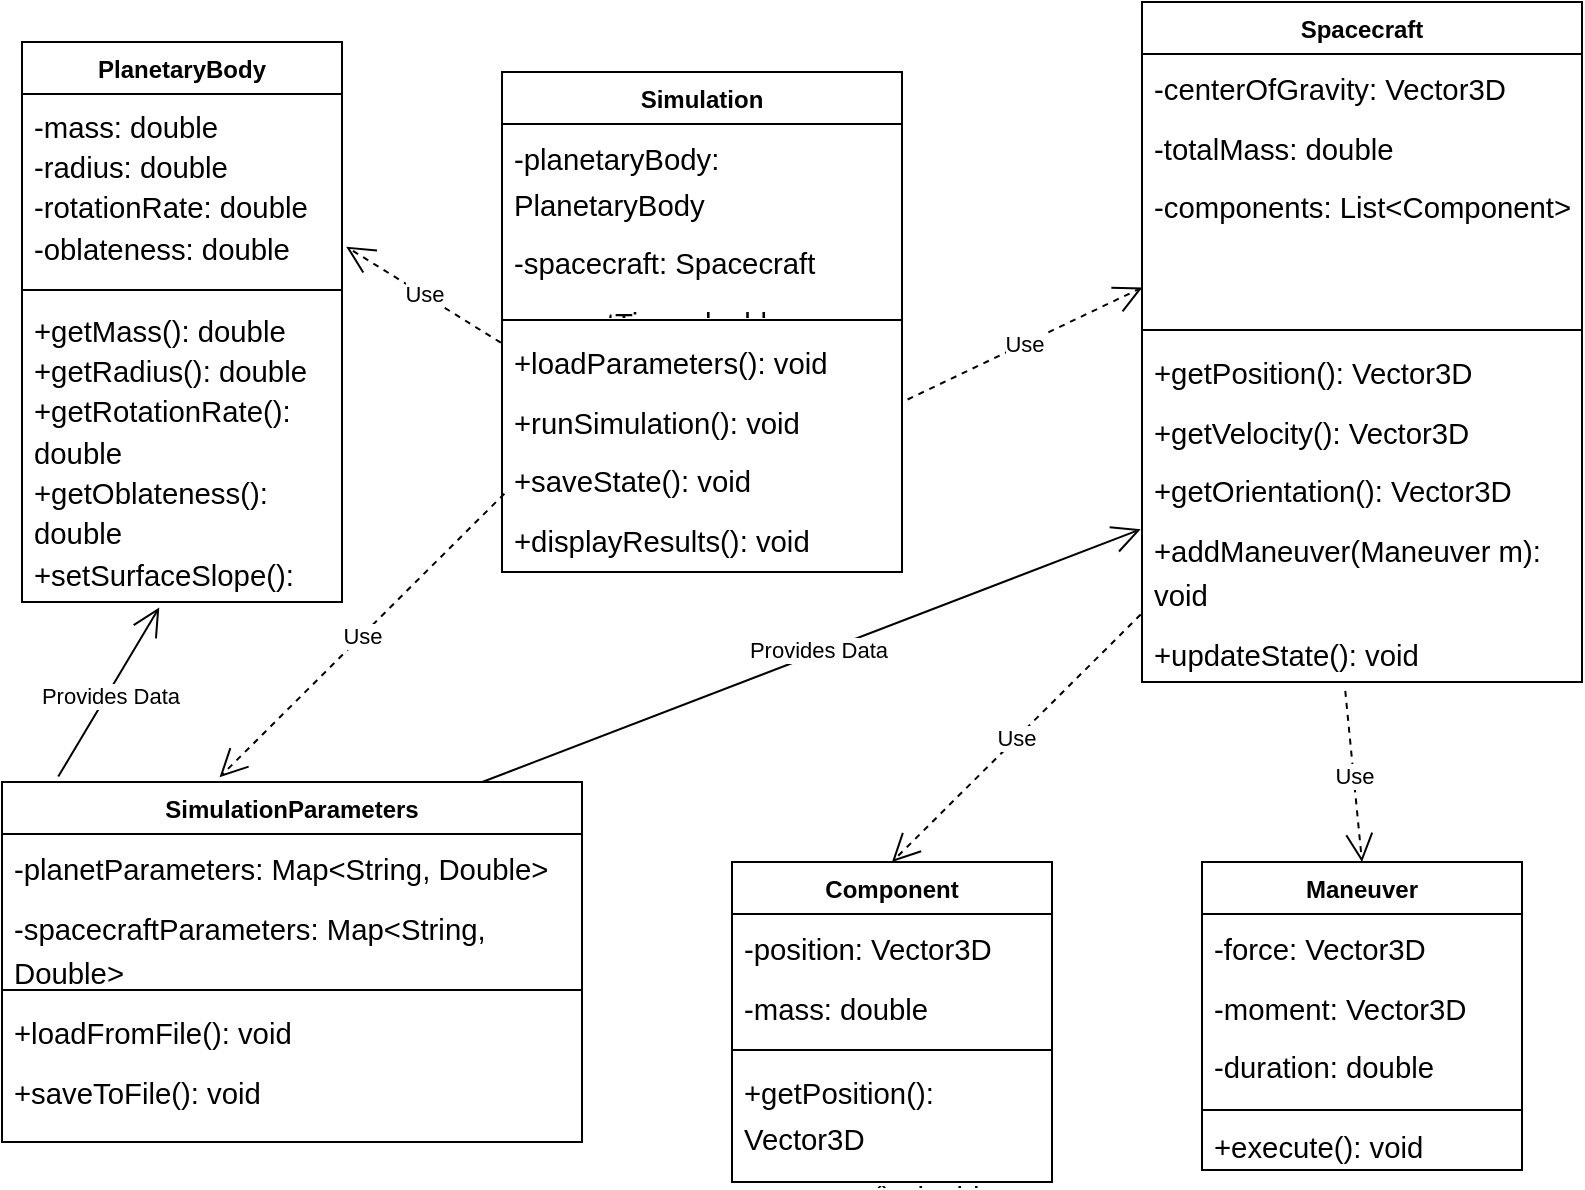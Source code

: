 <mxfile version="26.0.13">
  <diagram name="Page-1" id="-oTRpaj4G_OKHPAz2uZQ">
    <mxGraphModel dx="1212" dy="754" grid="1" gridSize="10" guides="1" tooltips="1" connect="1" arrows="1" fold="1" page="1" pageScale="1" pageWidth="850" pageHeight="1100" math="0" shadow="0">
      <root>
        <mxCell id="0" />
        <mxCell id="1" parent="0" />
        <mxCell id="q1nfvAU4AKX40Dcxo25H-5" value="PlanetaryBody" style="swimlane;fontStyle=1;align=center;verticalAlign=top;childLayout=stackLayout;horizontal=1;startSize=26;horizontalStack=0;resizeParent=1;resizeParentMax=0;resizeLast=0;collapsible=1;marginBottom=0;whiteSpace=wrap;html=1;" vertex="1" parent="1">
          <mxGeometry x="70" y="50" width="160" height="280" as="geometry" />
        </mxCell>
        <mxCell id="q1nfvAU4AKX40Dcxo25H-6" value="&lt;span id=&quot;docs-internal-guid-6fb475f8-7fff-8034-b930-643c73eb5b90&quot;&gt;&lt;p style=&quot;line-height:1.38;margin-top:0pt;margin-bottom:0pt;&quot; dir=&quot;ltr&quot;&gt;&lt;span style=&quot;font-size: 11pt; font-family: Calibri, sans-serif; background-color: transparent; font-variant-numeric: normal; font-variant-east-asian: normal; font-variant-alternates: normal; font-variant-position: normal; font-variant-emoji: normal; vertical-align: baseline; white-space-collapse: preserve;&quot;&gt;-mass: double&lt;/span&gt;&lt;/p&gt;&lt;p style=&quot;line-height:1.38;margin-top:0pt;margin-bottom:0pt;&quot; dir=&quot;ltr&quot;&gt;&lt;span style=&quot;font-size: 11pt; font-family: Calibri, sans-serif; background-color: transparent; font-variant-numeric: normal; font-variant-east-asian: normal; font-variant-alternates: normal; font-variant-position: normal; font-variant-emoji: normal; vertical-align: baseline; white-space-collapse: preserve;&quot;&gt;-radius: double&lt;/span&gt;&lt;/p&gt;&lt;p style=&quot;line-height:1.38;margin-top:0pt;margin-bottom:0pt;&quot; dir=&quot;ltr&quot;&gt;&lt;span style=&quot;font-size: 11pt; font-family: Calibri, sans-serif; background-color: transparent; font-variant-numeric: normal; font-variant-east-asian: normal; font-variant-alternates: normal; font-variant-position: normal; font-variant-emoji: normal; vertical-align: baseline; white-space-collapse: preserve;&quot;&gt;-rotationRate: double&lt;/span&gt;&lt;/p&gt;&lt;p style=&quot;line-height:1.38;margin-top:0pt;margin-bottom:0pt;&quot; dir=&quot;ltr&quot;&gt;&lt;span style=&quot;font-size: 11pt; font-family: Calibri, sans-serif; background-color: transparent; font-variant-numeric: normal; font-variant-east-asian: normal; font-variant-alternates: normal; font-variant-position: normal; font-variant-emoji: normal; vertical-align: baseline; white-space-collapse: preserve;&quot;&gt;-oblateness: double&lt;/span&gt;&lt;/p&gt;&lt;div&gt;&lt;span style=&quot;font-size: 11pt; font-family: Calibri, sans-serif; background-color: transparent; font-variant-numeric: normal; font-variant-east-asian: normal; font-variant-alternates: normal; font-variant-position: normal; font-variant-emoji: normal; vertical-align: baseline; white-space-collapse: preserve;&quot;&gt;&lt;br&gt;&lt;/span&gt;&lt;/div&gt;&lt;/span&gt;" style="text;strokeColor=none;fillColor=none;align=left;verticalAlign=top;spacingLeft=4;spacingRight=4;overflow=hidden;rotatable=0;points=[[0,0.5],[1,0.5]];portConstraint=eastwest;whiteSpace=wrap;html=1;" vertex="1" parent="q1nfvAU4AKX40Dcxo25H-5">
          <mxGeometry y="26" width="160" height="94" as="geometry" />
        </mxCell>
        <mxCell id="q1nfvAU4AKX40Dcxo25H-7" value="" style="line;strokeWidth=1;fillColor=none;align=left;verticalAlign=middle;spacingTop=-1;spacingLeft=3;spacingRight=3;rotatable=0;labelPosition=right;points=[];portConstraint=eastwest;strokeColor=inherit;" vertex="1" parent="q1nfvAU4AKX40Dcxo25H-5">
          <mxGeometry y="120" width="160" height="8" as="geometry" />
        </mxCell>
        <mxCell id="q1nfvAU4AKX40Dcxo25H-8" value="&lt;span id=&quot;docs-internal-guid-664bd906-7fff-ae3f-0796-5704f6fc6f07&quot;&gt;&lt;p style=&quot;line-height:1.38;margin-top:0pt;margin-bottom:0pt;&quot; dir=&quot;ltr&quot;&gt;&lt;span style=&quot;font-size: 11pt; font-family: Calibri, sans-serif; background-color: transparent; font-variant-numeric: normal; font-variant-east-asian: normal; font-variant-alternates: normal; font-variant-position: normal; font-variant-emoji: normal; vertical-align: baseline; white-space-collapse: preserve;&quot;&gt;+getMass(): double&lt;/span&gt;&lt;/p&gt;&lt;p style=&quot;line-height:1.38;margin-top:0pt;margin-bottom:0pt;&quot; dir=&quot;ltr&quot;&gt;&lt;span style=&quot;font-size: 11pt; font-family: Calibri, sans-serif; background-color: transparent; font-variant-numeric: normal; font-variant-east-asian: normal; font-variant-alternates: normal; font-variant-position: normal; font-variant-emoji: normal; vertical-align: baseline; white-space-collapse: preserve;&quot;&gt;+getRadius(): double&lt;/span&gt;&lt;/p&gt;&lt;p style=&quot;line-height:1.38;margin-top:0pt;margin-bottom:0pt;&quot; dir=&quot;ltr&quot;&gt;&lt;span style=&quot;font-size: 11pt; font-family: Calibri, sans-serif; background-color: transparent; font-variant-numeric: normal; font-variant-east-asian: normal; font-variant-alternates: normal; font-variant-position: normal; font-variant-emoji: normal; vertical-align: baseline; white-space-collapse: preserve;&quot;&gt;+getRotationRate(): double&lt;/span&gt;&lt;/p&gt;&lt;p style=&quot;line-height:1.38;margin-top:0pt;margin-bottom:0pt;&quot; dir=&quot;ltr&quot;&gt;&lt;span style=&quot;font-size: 11pt; font-family: Calibri, sans-serif; background-color: transparent; font-variant-numeric: normal; font-variant-east-asian: normal; font-variant-alternates: normal; font-variant-position: normal; font-variant-emoji: normal; vertical-align: baseline; white-space-collapse: preserve;&quot;&gt;+getOblateness(): double&lt;/span&gt;&lt;/p&gt;&lt;p style=&quot;line-height:1.56;margin-top:0pt;margin-bottom:5pt;&quot; dir=&quot;ltr&quot;&gt;&lt;span style=&quot;font-size: 11pt; font-family: Calibri, sans-serif; background-color: transparent; font-variant-numeric: normal; font-variant-east-asian: normal; font-variant-alternates: normal; font-variant-position: normal; font-variant-emoji: normal; vertical-align: baseline; white-space-collapse: preserve;&quot;&gt;+setSurfaceSlope(): void&lt;/span&gt;&lt;/p&gt;&lt;div&gt;&lt;span style=&quot;font-size: 11pt; font-family: Calibri, sans-serif; background-color: transparent; font-variant-numeric: normal; font-variant-east-asian: normal; font-variant-alternates: normal; font-variant-position: normal; font-variant-emoji: normal; vertical-align: baseline; white-space-collapse: preserve;&quot;&gt;&lt;br&gt;&lt;/span&gt;&lt;/div&gt;&lt;/span&gt;" style="text;strokeColor=none;fillColor=none;align=left;verticalAlign=top;spacingLeft=4;spacingRight=4;overflow=hidden;rotatable=0;points=[[0,0.5],[1,0.5]];portConstraint=eastwest;whiteSpace=wrap;html=1;" vertex="1" parent="q1nfvAU4AKX40Dcxo25H-5">
          <mxGeometry y="128" width="160" height="152" as="geometry" />
        </mxCell>
        <mxCell id="q1nfvAU4AKX40Dcxo25H-9" value="Spacecraft" style="swimlane;fontStyle=1;align=center;verticalAlign=top;childLayout=stackLayout;horizontal=1;startSize=26;horizontalStack=0;resizeParent=1;resizeParentMax=0;resizeLast=0;collapsible=1;marginBottom=0;whiteSpace=wrap;html=1;" vertex="1" parent="1">
          <mxGeometry x="630" y="30" width="220" height="340" as="geometry" />
        </mxCell>
        <mxCell id="q1nfvAU4AKX40Dcxo25H-10" value="&lt;span id=&quot;docs-internal-guid-e4824424-7fff-b353-93f9-3ec19fe97de3&quot;&gt;&lt;p style=&quot;line-height:1.56;margin-top:0pt;margin-bottom:5pt;&quot; dir=&quot;ltr&quot;&gt;&lt;span style=&quot;font-size: 11pt; font-family: Calibri, sans-serif; background-color: transparent; font-variant-numeric: normal; font-variant-east-asian: normal; font-variant-alternates: normal; font-variant-position: normal; font-variant-emoji: normal; vertical-align: baseline; white-space-collapse: preserve;&quot;&gt;-centerOfGravity: Vector3D&lt;/span&gt;&lt;/p&gt;&lt;p style=&quot;line-height:1.56;margin-top:0pt;margin-bottom:5pt;&quot; dir=&quot;ltr&quot;&gt;&lt;span style=&quot;font-size: 11pt; font-family: Calibri, sans-serif; background-color: transparent; font-variant-numeric: normal; font-variant-east-asian: normal; font-variant-alternates: normal; font-variant-position: normal; font-variant-emoji: normal; vertical-align: baseline; white-space-collapse: preserve;&quot;&gt;-totalMass: double&lt;/span&gt;&lt;/p&gt;&lt;p style=&quot;line-height:1.56;margin-top:0pt;margin-bottom:5pt;&quot; dir=&quot;ltr&quot;&gt;&lt;span style=&quot;font-size: 11pt; font-family: Calibri, sans-serif; background-color: transparent; font-variant-numeric: normal; font-variant-east-asian: normal; font-variant-alternates: normal; font-variant-position: normal; font-variant-emoji: normal; vertical-align: baseline; white-space-collapse: preserve;&quot;&gt;-components: List&amp;lt;Component&amp;gt;&lt;/span&gt;&lt;/p&gt;&lt;div&gt;&lt;span style=&quot;font-size: 11pt; font-family: Calibri, sans-serif; background-color: transparent; font-variant-numeric: normal; font-variant-east-asian: normal; font-variant-alternates: normal; font-variant-position: normal; font-variant-emoji: normal; vertical-align: baseline; white-space-collapse: preserve;&quot;&gt;&lt;br&gt;&lt;/span&gt;&lt;/div&gt;&lt;/span&gt;" style="text;strokeColor=none;fillColor=none;align=left;verticalAlign=top;spacingLeft=4;spacingRight=4;overflow=hidden;rotatable=0;points=[[0,0.5],[1,0.5]];portConstraint=eastwest;whiteSpace=wrap;html=1;" vertex="1" parent="q1nfvAU4AKX40Dcxo25H-9">
          <mxGeometry y="26" width="220" height="134" as="geometry" />
        </mxCell>
        <mxCell id="q1nfvAU4AKX40Dcxo25H-11" value="" style="line;strokeWidth=1;fillColor=none;align=left;verticalAlign=middle;spacingTop=-1;spacingLeft=3;spacingRight=3;rotatable=0;labelPosition=right;points=[];portConstraint=eastwest;strokeColor=inherit;" vertex="1" parent="q1nfvAU4AKX40Dcxo25H-9">
          <mxGeometry y="160" width="220" height="8" as="geometry" />
        </mxCell>
        <mxCell id="q1nfvAU4AKX40Dcxo25H-12" value="&lt;span id=&quot;docs-internal-guid-baf2216b-7fff-f21b-eae2-bc2234df47ed&quot;&gt;&lt;p style=&quot;line-height:1.56;margin-top:0pt;margin-bottom:5pt;&quot; dir=&quot;ltr&quot;&gt;&lt;span style=&quot;font-size: 11pt; font-family: Calibri, sans-serif; background-color: transparent; font-variant-numeric: normal; font-variant-east-asian: normal; font-variant-alternates: normal; font-variant-position: normal; font-variant-emoji: normal; vertical-align: baseline; white-space-collapse: preserve;&quot;&gt;+getPosition(): Vector3D&lt;/span&gt;&lt;/p&gt;&lt;p style=&quot;line-height:1.56;margin-top:0pt;margin-bottom:5pt;&quot; dir=&quot;ltr&quot;&gt;&lt;span style=&quot;font-size: 11pt; font-family: Calibri, sans-serif; background-color: transparent; font-variant-numeric: normal; font-variant-east-asian: normal; font-variant-alternates: normal; font-variant-position: normal; font-variant-emoji: normal; vertical-align: baseline; white-space-collapse: preserve;&quot;&gt;+getVelocity(): Vector3D&lt;/span&gt;&lt;/p&gt;&lt;p style=&quot;line-height:1.56;margin-top:0pt;margin-bottom:5pt;&quot; dir=&quot;ltr&quot;&gt;&lt;span style=&quot;font-size: 11pt; font-family: Calibri, sans-serif; background-color: transparent; font-variant-numeric: normal; font-variant-east-asian: normal; font-variant-alternates: normal; font-variant-position: normal; font-variant-emoji: normal; vertical-align: baseline; white-space-collapse: preserve;&quot;&gt;+getOrientation(): Vector3D&lt;/span&gt;&lt;/p&gt;&lt;p style=&quot;line-height:1.56;margin-top:0pt;margin-bottom:5pt;&quot; dir=&quot;ltr&quot;&gt;&lt;span style=&quot;font-size: 11pt; font-family: Calibri, sans-serif; background-color: transparent; font-variant-numeric: normal; font-variant-east-asian: normal; font-variant-alternates: normal; font-variant-position: normal; font-variant-emoji: normal; vertical-align: baseline; white-space-collapse: preserve;&quot;&gt;+addManeuver(Maneuver m): void&lt;/span&gt;&lt;/p&gt;&lt;p style=&quot;line-height:1.56;margin-top:0pt;margin-bottom:5pt;&quot; dir=&quot;ltr&quot;&gt;&lt;span style=&quot;font-size: 11pt; font-family: Calibri, sans-serif; background-color: transparent; font-variant-numeric: normal; font-variant-east-asian: normal; font-variant-alternates: normal; font-variant-position: normal; font-variant-emoji: normal; vertical-align: baseline; white-space-collapse: preserve;&quot;&gt;+updateState(): void&lt;/span&gt;&lt;/p&gt;&lt;div&gt;&lt;span style=&quot;font-size: 11pt; font-family: Calibri, sans-serif; background-color: transparent; font-variant-numeric: normal; font-variant-east-asian: normal; font-variant-alternates: normal; font-variant-position: normal; font-variant-emoji: normal; vertical-align: baseline; white-space-collapse: preserve;&quot;&gt;&lt;br&gt;&lt;/span&gt;&lt;/div&gt;&lt;/span&gt;" style="text;strokeColor=none;fillColor=none;align=left;verticalAlign=top;spacingLeft=4;spacingRight=4;overflow=hidden;rotatable=0;points=[[0,0.5],[1,0.5]];portConstraint=eastwest;whiteSpace=wrap;html=1;" vertex="1" parent="q1nfvAU4AKX40Dcxo25H-9">
          <mxGeometry y="168" width="220" height="172" as="geometry" />
        </mxCell>
        <mxCell id="q1nfvAU4AKX40Dcxo25H-13" value="Component" style="swimlane;fontStyle=1;align=center;verticalAlign=top;childLayout=stackLayout;horizontal=1;startSize=26;horizontalStack=0;resizeParent=1;resizeParentMax=0;resizeLast=0;collapsible=1;marginBottom=0;whiteSpace=wrap;html=1;" vertex="1" parent="1">
          <mxGeometry x="425" y="460" width="160" height="160" as="geometry" />
        </mxCell>
        <mxCell id="q1nfvAU4AKX40Dcxo25H-14" value="&lt;span id=&quot;docs-internal-guid-c74f6d07-7fff-d037-3627-70ebdd8ecd4e&quot;&gt;&lt;p style=&quot;line-height:1.56;margin-top:0pt;margin-bottom:5pt;&quot; dir=&quot;ltr&quot;&gt;&lt;span style=&quot;font-size: 11pt; font-family: Calibri, sans-serif; background-color: transparent; font-variant-numeric: normal; font-variant-east-asian: normal; font-variant-alternates: normal; font-variant-position: normal; font-variant-emoji: normal; vertical-align: baseline; white-space-collapse: preserve;&quot;&gt;-position: Vector3D&lt;/span&gt;&lt;/p&gt;&lt;p style=&quot;line-height:1.56;margin-top:0pt;margin-bottom:5pt;&quot; dir=&quot;ltr&quot;&gt;&lt;span style=&quot;font-size: 11pt; font-family: Calibri, sans-serif; background-color: transparent; font-variant-numeric: normal; font-variant-east-asian: normal; font-variant-alternates: normal; font-variant-position: normal; font-variant-emoji: normal; vertical-align: baseline; white-space-collapse: preserve;&quot;&gt;-mass: double&lt;/span&gt;&lt;/p&gt;&lt;div&gt;&lt;span style=&quot;font-size: 11pt; font-family: Calibri, sans-serif; background-color: transparent; font-variant-numeric: normal; font-variant-east-asian: normal; font-variant-alternates: normal; font-variant-position: normal; font-variant-emoji: normal; vertical-align: baseline; white-space-collapse: preserve;&quot;&gt;&lt;br&gt;&lt;/span&gt;&lt;/div&gt;&lt;/span&gt;" style="text;strokeColor=none;fillColor=none;align=left;verticalAlign=top;spacingLeft=4;spacingRight=4;overflow=hidden;rotatable=0;points=[[0,0.5],[1,0.5]];portConstraint=eastwest;whiteSpace=wrap;html=1;" vertex="1" parent="q1nfvAU4AKX40Dcxo25H-13">
          <mxGeometry y="26" width="160" height="64" as="geometry" />
        </mxCell>
        <mxCell id="q1nfvAU4AKX40Dcxo25H-15" value="" style="line;strokeWidth=1;fillColor=none;align=left;verticalAlign=middle;spacingTop=-1;spacingLeft=3;spacingRight=3;rotatable=0;labelPosition=right;points=[];portConstraint=eastwest;strokeColor=inherit;" vertex="1" parent="q1nfvAU4AKX40Dcxo25H-13">
          <mxGeometry y="90" width="160" height="8" as="geometry" />
        </mxCell>
        <mxCell id="q1nfvAU4AKX40Dcxo25H-16" value="&lt;span id=&quot;docs-internal-guid-d5ff9b50-7fff-017f-a16c-6e0600c532b4&quot;&gt;&lt;p style=&quot;line-height:1.56;margin-top:0pt;margin-bottom:5pt;&quot; dir=&quot;ltr&quot;&gt;&lt;span style=&quot;font-size: 11pt; font-family: Calibri, sans-serif; background-color: transparent; font-variant-numeric: normal; font-variant-east-asian: normal; font-variant-alternates: normal; font-variant-position: normal; font-variant-emoji: normal; vertical-align: baseline; white-space-collapse: preserve;&quot;&gt;+getPosition(): Vector3D&lt;/span&gt;&lt;/p&gt;&lt;p style=&quot;line-height:1.56;margin-top:0pt;margin-bottom:5pt;&quot; dir=&quot;ltr&quot;&gt;&lt;span style=&quot;font-size: 11pt; font-family: Calibri, sans-serif; background-color: transparent; font-variant-numeric: normal; font-variant-east-asian: normal; font-variant-alternates: normal; font-variant-position: normal; font-variant-emoji: normal; vertical-align: baseline; white-space-collapse: preserve;&quot;&gt;+getMass(): double&lt;/span&gt;&lt;/p&gt;&lt;div&gt;&lt;span style=&quot;font-size: 11pt; font-family: Calibri, sans-serif; background-color: transparent; font-variant-numeric: normal; font-variant-east-asian: normal; font-variant-alternates: normal; font-variant-position: normal; font-variant-emoji: normal; vertical-align: baseline; white-space-collapse: preserve;&quot;&gt;&lt;br&gt;&lt;/span&gt;&lt;/div&gt;&lt;/span&gt;" style="text;strokeColor=none;fillColor=none;align=left;verticalAlign=top;spacingLeft=4;spacingRight=4;overflow=hidden;rotatable=0;points=[[0,0.5],[1,0.5]];portConstraint=eastwest;whiteSpace=wrap;html=1;" vertex="1" parent="q1nfvAU4AKX40Dcxo25H-13">
          <mxGeometry y="98" width="160" height="62" as="geometry" />
        </mxCell>
        <mxCell id="q1nfvAU4AKX40Dcxo25H-17" value="Maneuver" style="swimlane;fontStyle=1;align=center;verticalAlign=top;childLayout=stackLayout;horizontal=1;startSize=26;horizontalStack=0;resizeParent=1;resizeParentMax=0;resizeLast=0;collapsible=1;marginBottom=0;whiteSpace=wrap;html=1;" vertex="1" parent="1">
          <mxGeometry x="660" y="460" width="160" height="154" as="geometry" />
        </mxCell>
        <mxCell id="q1nfvAU4AKX40Dcxo25H-18" value="&lt;span id=&quot;docs-internal-guid-ceb224f2-7fff-afd1-2e77-e278a2696385&quot;&gt;&lt;p style=&quot;line-height:1.56;margin-top:0pt;margin-bottom:5pt;&quot; dir=&quot;ltr&quot;&gt;&lt;span style=&quot;font-size: 11pt; font-family: Calibri, sans-serif; background-color: transparent; font-variant-numeric: normal; font-variant-east-asian: normal; font-variant-alternates: normal; font-variant-position: normal; font-variant-emoji: normal; vertical-align: baseline; white-space-collapse: preserve;&quot;&gt;-force: Vector3D&lt;/span&gt;&lt;/p&gt;&lt;p style=&quot;line-height:1.56;margin-top:0pt;margin-bottom:5pt;&quot; dir=&quot;ltr&quot;&gt;&lt;span style=&quot;font-size: 11pt; font-family: Calibri, sans-serif; background-color: transparent; font-variant-numeric: normal; font-variant-east-asian: normal; font-variant-alternates: normal; font-variant-position: normal; font-variant-emoji: normal; vertical-align: baseline; white-space-collapse: preserve;&quot;&gt;-moment: Vector3D&lt;/span&gt;&lt;/p&gt;&lt;p style=&quot;line-height:1.56;margin-top:0pt;margin-bottom:5pt;&quot; dir=&quot;ltr&quot;&gt;&lt;span style=&quot;font-size: 11pt; font-family: Calibri, sans-serif; background-color: transparent; font-variant-numeric: normal; font-variant-east-asian: normal; font-variant-alternates: normal; font-variant-position: normal; font-variant-emoji: normal; vertical-align: baseline; white-space-collapse: preserve;&quot;&gt;-duration: double&lt;/span&gt;&lt;/p&gt;&lt;div&gt;&lt;span style=&quot;font-size: 11pt; font-family: Calibri, sans-serif; background-color: transparent; font-variant-numeric: normal; font-variant-east-asian: normal; font-variant-alternates: normal; font-variant-position: normal; font-variant-emoji: normal; vertical-align: baseline; white-space-collapse: preserve;&quot;&gt;&lt;br&gt;&lt;/span&gt;&lt;/div&gt;&lt;/span&gt;" style="text;strokeColor=none;fillColor=none;align=left;verticalAlign=top;spacingLeft=4;spacingRight=4;overflow=hidden;rotatable=0;points=[[0,0.5],[1,0.5]];portConstraint=eastwest;whiteSpace=wrap;html=1;" vertex="1" parent="q1nfvAU4AKX40Dcxo25H-17">
          <mxGeometry y="26" width="160" height="94" as="geometry" />
        </mxCell>
        <mxCell id="q1nfvAU4AKX40Dcxo25H-19" value="" style="line;strokeWidth=1;fillColor=none;align=left;verticalAlign=middle;spacingTop=-1;spacingLeft=3;spacingRight=3;rotatable=0;labelPosition=right;points=[];portConstraint=eastwest;strokeColor=inherit;" vertex="1" parent="q1nfvAU4AKX40Dcxo25H-17">
          <mxGeometry y="120" width="160" height="8" as="geometry" />
        </mxCell>
        <mxCell id="q1nfvAU4AKX40Dcxo25H-20" value="&lt;span id=&quot;docs-internal-guid-56980d05-7fff-d812-ae67-43ba2d0e36c2&quot;&gt;&lt;span style=&quot;font-size: 11pt; font-family: Calibri, sans-serif; background-color: transparent; font-variant-numeric: normal; font-variant-east-asian: normal; font-variant-alternates: normal; font-variant-position: normal; font-variant-emoji: normal; vertical-align: baseline; white-space-collapse: preserve;&quot;&gt;+execute(): void&lt;/span&gt;&lt;/span&gt;" style="text;strokeColor=none;fillColor=none;align=left;verticalAlign=top;spacingLeft=4;spacingRight=4;overflow=hidden;rotatable=0;points=[[0,0.5],[1,0.5]];portConstraint=eastwest;whiteSpace=wrap;html=1;" vertex="1" parent="q1nfvAU4AKX40Dcxo25H-17">
          <mxGeometry y="128" width="160" height="26" as="geometry" />
        </mxCell>
        <mxCell id="q1nfvAU4AKX40Dcxo25H-21" value="Simulation" style="swimlane;fontStyle=1;align=center;verticalAlign=top;childLayout=stackLayout;horizontal=1;startSize=26;horizontalStack=0;resizeParent=1;resizeParentMax=0;resizeLast=0;collapsible=1;marginBottom=0;whiteSpace=wrap;html=1;" vertex="1" parent="1">
          <mxGeometry x="310" y="65" width="200" height="250" as="geometry" />
        </mxCell>
        <mxCell id="q1nfvAU4AKX40Dcxo25H-22" value="&lt;span id=&quot;docs-internal-guid-bda08021-7fff-9dd3-df0d-d1801b4b912d&quot;&gt;&lt;p style=&quot;line-height:1.56;margin-top:0pt;margin-bottom:5pt;&quot; dir=&quot;ltr&quot;&gt;&lt;span style=&quot;font-size: 11pt; font-family: Calibri, sans-serif; background-color: transparent; font-variant-numeric: normal; font-variant-east-asian: normal; font-variant-alternates: normal; font-variant-position: normal; font-variant-emoji: normal; vertical-align: baseline; white-space-collapse: preserve;&quot;&gt;-planetaryBody: PlanetaryBody&lt;/span&gt;&lt;/p&gt;&lt;p style=&quot;line-height:1.56;margin-top:0pt;margin-bottom:5pt;&quot; dir=&quot;ltr&quot;&gt;&lt;span style=&quot;font-size: 11pt; font-family: Calibri, sans-serif; background-color: transparent; font-variant-numeric: normal; font-variant-east-asian: normal; font-variant-alternates: normal; font-variant-position: normal; font-variant-emoji: normal; vertical-align: baseline; white-space-collapse: preserve;&quot;&gt;-spacecraft: Spacecraft&lt;/span&gt;&lt;/p&gt;&lt;p style=&quot;line-height:1.56;margin-top:0pt;margin-bottom:5pt;&quot; dir=&quot;ltr&quot;&gt;&lt;span style=&quot;font-size: 11pt; font-family: Calibri, sans-serif; background-color: transparent; font-variant-numeric: normal; font-variant-east-asian: normal; font-variant-alternates: normal; font-variant-position: normal; font-variant-emoji: normal; vertical-align: baseline; white-space-collapse: preserve;&quot;&gt;-currentTime: double&lt;/span&gt;&lt;/p&gt;&lt;div&gt;&lt;span style=&quot;font-size: 11pt; font-family: Calibri, sans-serif; background-color: transparent; font-variant-numeric: normal; font-variant-east-asian: normal; font-variant-alternates: normal; font-variant-position: normal; font-variant-emoji: normal; vertical-align: baseline; white-space-collapse: preserve;&quot;&gt;&lt;br&gt;&lt;/span&gt;&lt;/div&gt;&lt;/span&gt;" style="text;strokeColor=none;fillColor=none;align=left;verticalAlign=top;spacingLeft=4;spacingRight=4;overflow=hidden;rotatable=0;points=[[0,0.5],[1,0.5]];portConstraint=eastwest;whiteSpace=wrap;html=1;" vertex="1" parent="q1nfvAU4AKX40Dcxo25H-21">
          <mxGeometry y="26" width="200" height="94" as="geometry" />
        </mxCell>
        <mxCell id="q1nfvAU4AKX40Dcxo25H-23" value="" style="line;strokeWidth=1;fillColor=none;align=left;verticalAlign=middle;spacingTop=-1;spacingLeft=3;spacingRight=3;rotatable=0;labelPosition=right;points=[];portConstraint=eastwest;strokeColor=inherit;" vertex="1" parent="q1nfvAU4AKX40Dcxo25H-21">
          <mxGeometry y="120" width="200" height="8" as="geometry" />
        </mxCell>
        <mxCell id="q1nfvAU4AKX40Dcxo25H-24" value="&lt;span id=&quot;docs-internal-guid-c25113ce-7fff-dca4-0375-356960035d1c&quot;&gt;&lt;p style=&quot;line-height:1.56;margin-top:0pt;margin-bottom:5pt;&quot; dir=&quot;ltr&quot;&gt;&lt;span style=&quot;font-size: 11pt; font-family: Calibri, sans-serif; background-color: transparent; font-variant-numeric: normal; font-variant-east-asian: normal; font-variant-alternates: normal; font-variant-position: normal; font-variant-emoji: normal; vertical-align: baseline; white-space-collapse: preserve;&quot;&gt;+loadParameters(): void&lt;/span&gt;&lt;/p&gt;&lt;p style=&quot;line-height:1.56;margin-top:0pt;margin-bottom:5pt;&quot; dir=&quot;ltr&quot;&gt;&lt;span style=&quot;font-size: 11pt; font-family: Calibri, sans-serif; background-color: transparent; font-variant-numeric: normal; font-variant-east-asian: normal; font-variant-alternates: normal; font-variant-position: normal; font-variant-emoji: normal; vertical-align: baseline; white-space-collapse: preserve;&quot;&gt;+runSimulation(): void&lt;/span&gt;&lt;/p&gt;&lt;p style=&quot;line-height:1.56;margin-top:0pt;margin-bottom:5pt;&quot; dir=&quot;ltr&quot;&gt;&lt;span style=&quot;font-size: 11pt; font-family: Calibri, sans-serif; background-color: transparent; font-variant-numeric: normal; font-variant-east-asian: normal; font-variant-alternates: normal; font-variant-position: normal; font-variant-emoji: normal; vertical-align: baseline; white-space-collapse: preserve;&quot;&gt;+saveState(): void&lt;/span&gt;&lt;/p&gt;&lt;p style=&quot;line-height:1.56;margin-top:0pt;margin-bottom:5pt;&quot; dir=&quot;ltr&quot;&gt;&lt;span style=&quot;font-size: 11pt; font-family: Calibri, sans-serif; background-color: transparent; font-variant-numeric: normal; font-variant-east-asian: normal; font-variant-alternates: normal; font-variant-position: normal; font-variant-emoji: normal; vertical-align: baseline; white-space-collapse: preserve;&quot;&gt;+displayResults(): void&lt;/span&gt;&lt;/p&gt;&lt;div&gt;&lt;span style=&quot;font-size: 11pt; font-family: Calibri, sans-serif; background-color: transparent; font-variant-numeric: normal; font-variant-east-asian: normal; font-variant-alternates: normal; font-variant-position: normal; font-variant-emoji: normal; vertical-align: baseline; white-space-collapse: preserve;&quot;&gt;&lt;br&gt;&lt;/span&gt;&lt;/div&gt;&lt;/span&gt;" style="text;strokeColor=none;fillColor=none;align=left;verticalAlign=top;spacingLeft=4;spacingRight=4;overflow=hidden;rotatable=0;points=[[0,0.5],[1,0.5]];portConstraint=eastwest;whiteSpace=wrap;html=1;" vertex="1" parent="q1nfvAU4AKX40Dcxo25H-21">
          <mxGeometry y="128" width="200" height="122" as="geometry" />
        </mxCell>
        <mxCell id="q1nfvAU4AKX40Dcxo25H-25" value="SimulationParameters" style="swimlane;fontStyle=1;align=center;verticalAlign=top;childLayout=stackLayout;horizontal=1;startSize=26;horizontalStack=0;resizeParent=1;resizeParentMax=0;resizeLast=0;collapsible=1;marginBottom=0;whiteSpace=wrap;html=1;" vertex="1" parent="1">
          <mxGeometry x="60" y="420" width="290" height="180" as="geometry" />
        </mxCell>
        <mxCell id="q1nfvAU4AKX40Dcxo25H-26" value="&lt;span id=&quot;docs-internal-guid-65e995ee-7fff-8aa4-0ec5-50ac9a38abff&quot;&gt;&lt;p style=&quot;line-height:1.56;margin-top:0pt;margin-bottom:5pt;&quot; dir=&quot;ltr&quot;&gt;&lt;span style=&quot;font-size: 11pt; font-family: Calibri, sans-serif; background-color: transparent; font-variant-numeric: normal; font-variant-east-asian: normal; font-variant-alternates: normal; font-variant-position: normal; font-variant-emoji: normal; vertical-align: baseline; white-space-collapse: preserve;&quot;&gt;-planetParameters: Map&amp;lt;String, Double&amp;gt;&lt;/span&gt;&lt;/p&gt;&lt;p style=&quot;line-height:1.56;margin-top:0pt;margin-bottom:5pt;&quot; dir=&quot;ltr&quot;&gt;&lt;span style=&quot;font-size: 11pt; font-family: Calibri, sans-serif; background-color: transparent; font-variant-numeric: normal; font-variant-east-asian: normal; font-variant-alternates: normal; font-variant-position: normal; font-variant-emoji: normal; vertical-align: baseline; white-space-collapse: preserve;&quot;&gt;-spacecraftParameters: Map&amp;lt;String, Double&amp;gt;&lt;/span&gt;&lt;/p&gt;&lt;div&gt;&lt;span style=&quot;font-size: 11pt; font-family: Calibri, sans-serif; background-color: transparent; font-variant-numeric: normal; font-variant-east-asian: normal; font-variant-alternates: normal; font-variant-position: normal; font-variant-emoji: normal; vertical-align: baseline; white-space-collapse: preserve;&quot;&gt;&lt;br&gt;&lt;/span&gt;&lt;/div&gt;&lt;/span&gt;" style="text;strokeColor=none;fillColor=none;align=left;verticalAlign=top;spacingLeft=4;spacingRight=4;overflow=hidden;rotatable=0;points=[[0,0.5],[1,0.5]];portConstraint=eastwest;whiteSpace=wrap;html=1;" vertex="1" parent="q1nfvAU4AKX40Dcxo25H-25">
          <mxGeometry y="26" width="290" height="74" as="geometry" />
        </mxCell>
        <mxCell id="q1nfvAU4AKX40Dcxo25H-27" value="" style="line;strokeWidth=1;fillColor=none;align=left;verticalAlign=middle;spacingTop=-1;spacingLeft=3;spacingRight=3;rotatable=0;labelPosition=right;points=[];portConstraint=eastwest;strokeColor=inherit;" vertex="1" parent="q1nfvAU4AKX40Dcxo25H-25">
          <mxGeometry y="100" width="290" height="8" as="geometry" />
        </mxCell>
        <mxCell id="q1nfvAU4AKX40Dcxo25H-28" value="&lt;span id=&quot;docs-internal-guid-fe4a29fe-7fff-c252-ae28-361ed3c431ff&quot;&gt;&lt;p style=&quot;line-height:1.56;margin-top:0pt;margin-bottom:5pt;&quot; dir=&quot;ltr&quot;&gt;&lt;span style=&quot;font-size: 11pt; font-family: Calibri, sans-serif; background-color: transparent; font-variant-numeric: normal; font-variant-east-asian: normal; font-variant-alternates: normal; font-variant-position: normal; font-variant-emoji: normal; vertical-align: baseline; white-space-collapse: preserve;&quot;&gt;+loadFromFile(): void&lt;/span&gt;&lt;/p&gt;&lt;p style=&quot;line-height:1.56;margin-top:0pt;margin-bottom:5pt;&quot; dir=&quot;ltr&quot;&gt;&lt;span style=&quot;font-size: 11pt; font-family: Calibri, sans-serif; background-color: transparent; font-variant-numeric: normal; font-variant-east-asian: normal; font-variant-alternates: normal; font-variant-position: normal; font-variant-emoji: normal; vertical-align: baseline; white-space-collapse: preserve;&quot;&gt;+saveToFile(): void&lt;/span&gt;&lt;/p&gt;&lt;div&gt;&lt;span style=&quot;font-size: 11pt; font-family: Calibri, sans-serif; background-color: transparent; font-variant-numeric: normal; font-variant-east-asian: normal; font-variant-alternates: normal; font-variant-position: normal; font-variant-emoji: normal; vertical-align: baseline; white-space-collapse: preserve;&quot;&gt;&lt;br&gt;&lt;/span&gt;&lt;/div&gt;&lt;/span&gt;" style="text;strokeColor=none;fillColor=none;align=left;verticalAlign=top;spacingLeft=4;spacingRight=4;overflow=hidden;rotatable=0;points=[[0,0.5],[1,0.5]];portConstraint=eastwest;whiteSpace=wrap;html=1;" vertex="1" parent="q1nfvAU4AKX40Dcxo25H-25">
          <mxGeometry y="108" width="290" height="72" as="geometry" />
        </mxCell>
        <mxCell id="q1nfvAU4AKX40Dcxo25H-29" value="Use" style="endArrow=open;endSize=12;dashed=1;html=1;rounded=0;exitX=-0.003;exitY=0.06;exitDx=0;exitDy=0;exitPerimeter=0;entryX=1.013;entryY=0.812;entryDx=0;entryDy=0;entryPerimeter=0;" edge="1" parent="1" source="q1nfvAU4AKX40Dcxo25H-24" target="q1nfvAU4AKX40Dcxo25H-6">
          <mxGeometry width="160" relative="1" as="geometry">
            <mxPoint x="340" y="390" as="sourcePoint" />
            <mxPoint x="500" y="390" as="targetPoint" />
          </mxGeometry>
        </mxCell>
        <mxCell id="q1nfvAU4AKX40Dcxo25H-30" value="Use" style="endArrow=open;endSize=12;dashed=1;html=1;rounded=0;exitX=1.014;exitY=0.293;exitDx=0;exitDy=0;exitPerimeter=0;entryX=0.001;entryY=0.871;entryDx=0;entryDy=0;entryPerimeter=0;" edge="1" parent="1" source="q1nfvAU4AKX40Dcxo25H-24" target="q1nfvAU4AKX40Dcxo25H-10">
          <mxGeometry width="160" relative="1" as="geometry">
            <mxPoint x="340" y="390" as="sourcePoint" />
            <mxPoint x="500" y="390" as="targetPoint" />
          </mxGeometry>
        </mxCell>
        <mxCell id="q1nfvAU4AKX40Dcxo25H-31" value="Use" style="endArrow=open;endSize=12;dashed=1;html=1;rounded=0;exitX=0.006;exitY=0.679;exitDx=0;exitDy=0;exitPerimeter=0;entryX=0.375;entryY=-0.013;entryDx=0;entryDy=0;entryPerimeter=0;" edge="1" parent="1" source="q1nfvAU4AKX40Dcxo25H-24" target="q1nfvAU4AKX40Dcxo25H-25">
          <mxGeometry width="160" relative="1" as="geometry">
            <mxPoint x="340" y="390" as="sourcePoint" />
            <mxPoint x="500" y="390" as="targetPoint" />
          </mxGeometry>
        </mxCell>
        <mxCell id="q1nfvAU4AKX40Dcxo25H-32" value="Use" style="endArrow=open;endSize=12;dashed=1;html=1;rounded=0;exitX=-0.003;exitY=0.804;exitDx=0;exitDy=0;exitPerimeter=0;entryX=0.5;entryY=0;entryDx=0;entryDy=0;" edge="1" parent="1" source="q1nfvAU4AKX40Dcxo25H-12" target="q1nfvAU4AKX40Dcxo25H-13">
          <mxGeometry width="160" relative="1" as="geometry">
            <mxPoint x="460" y="400" as="sourcePoint" />
            <mxPoint x="620" y="400" as="targetPoint" />
          </mxGeometry>
        </mxCell>
        <mxCell id="q1nfvAU4AKX40Dcxo25H-33" value="Use" style="endArrow=open;endSize=12;dashed=1;html=1;rounded=0;exitX=0.462;exitY=1.026;exitDx=0;exitDy=0;exitPerimeter=0;entryX=0.5;entryY=0;entryDx=0;entryDy=0;" edge="1" parent="1" source="q1nfvAU4AKX40Dcxo25H-12" target="q1nfvAU4AKX40Dcxo25H-17">
          <mxGeometry width="160" relative="1" as="geometry">
            <mxPoint x="340" y="390" as="sourcePoint" />
            <mxPoint x="500" y="390" as="targetPoint" />
          </mxGeometry>
        </mxCell>
        <mxCell id="q1nfvAU4AKX40Dcxo25H-34" value="" style="endArrow=open;endFill=1;endSize=12;html=1;rounded=0;exitX=0.097;exitY=-0.015;exitDx=0;exitDy=0;exitPerimeter=0;entryX=0.429;entryY=1.018;entryDx=0;entryDy=0;entryPerimeter=0;" edge="1" parent="1" source="q1nfvAU4AKX40Dcxo25H-25" target="q1nfvAU4AKX40Dcxo25H-8">
          <mxGeometry width="160" relative="1" as="geometry">
            <mxPoint x="340" y="390" as="sourcePoint" />
            <mxPoint x="500" y="390" as="targetPoint" />
          </mxGeometry>
        </mxCell>
        <mxCell id="q1nfvAU4AKX40Dcxo25H-35" value="Provides Data" style="edgeLabel;html=1;align=center;verticalAlign=middle;resizable=0;points=[];" vertex="1" connectable="0" parent="q1nfvAU4AKX40Dcxo25H-34">
          <mxGeometry x="-0.039" relative="1" as="geometry">
            <mxPoint x="1" as="offset" />
          </mxGeometry>
        </mxCell>
        <mxCell id="q1nfvAU4AKX40Dcxo25H-36" value="" style="endArrow=open;endFill=1;endSize=12;html=1;rounded=0;exitX=0.828;exitY=0;exitDx=0;exitDy=0;exitPerimeter=0;entryX=-0.003;entryY=0.556;entryDx=0;entryDy=0;entryPerimeter=0;" edge="1" parent="1" source="q1nfvAU4AKX40Dcxo25H-25" target="q1nfvAU4AKX40Dcxo25H-12">
          <mxGeometry width="160" relative="1" as="geometry">
            <mxPoint x="340" y="390" as="sourcePoint" />
            <mxPoint x="500" y="390" as="targetPoint" />
          </mxGeometry>
        </mxCell>
        <mxCell id="q1nfvAU4AKX40Dcxo25H-37" value="Provides Data" style="edgeLabel;html=1;align=center;verticalAlign=middle;resizable=0;points=[];" vertex="1" connectable="0" parent="q1nfvAU4AKX40Dcxo25H-36">
          <mxGeometry x="0.022" y="2" relative="1" as="geometry">
            <mxPoint as="offset" />
          </mxGeometry>
        </mxCell>
      </root>
    </mxGraphModel>
  </diagram>
</mxfile>
